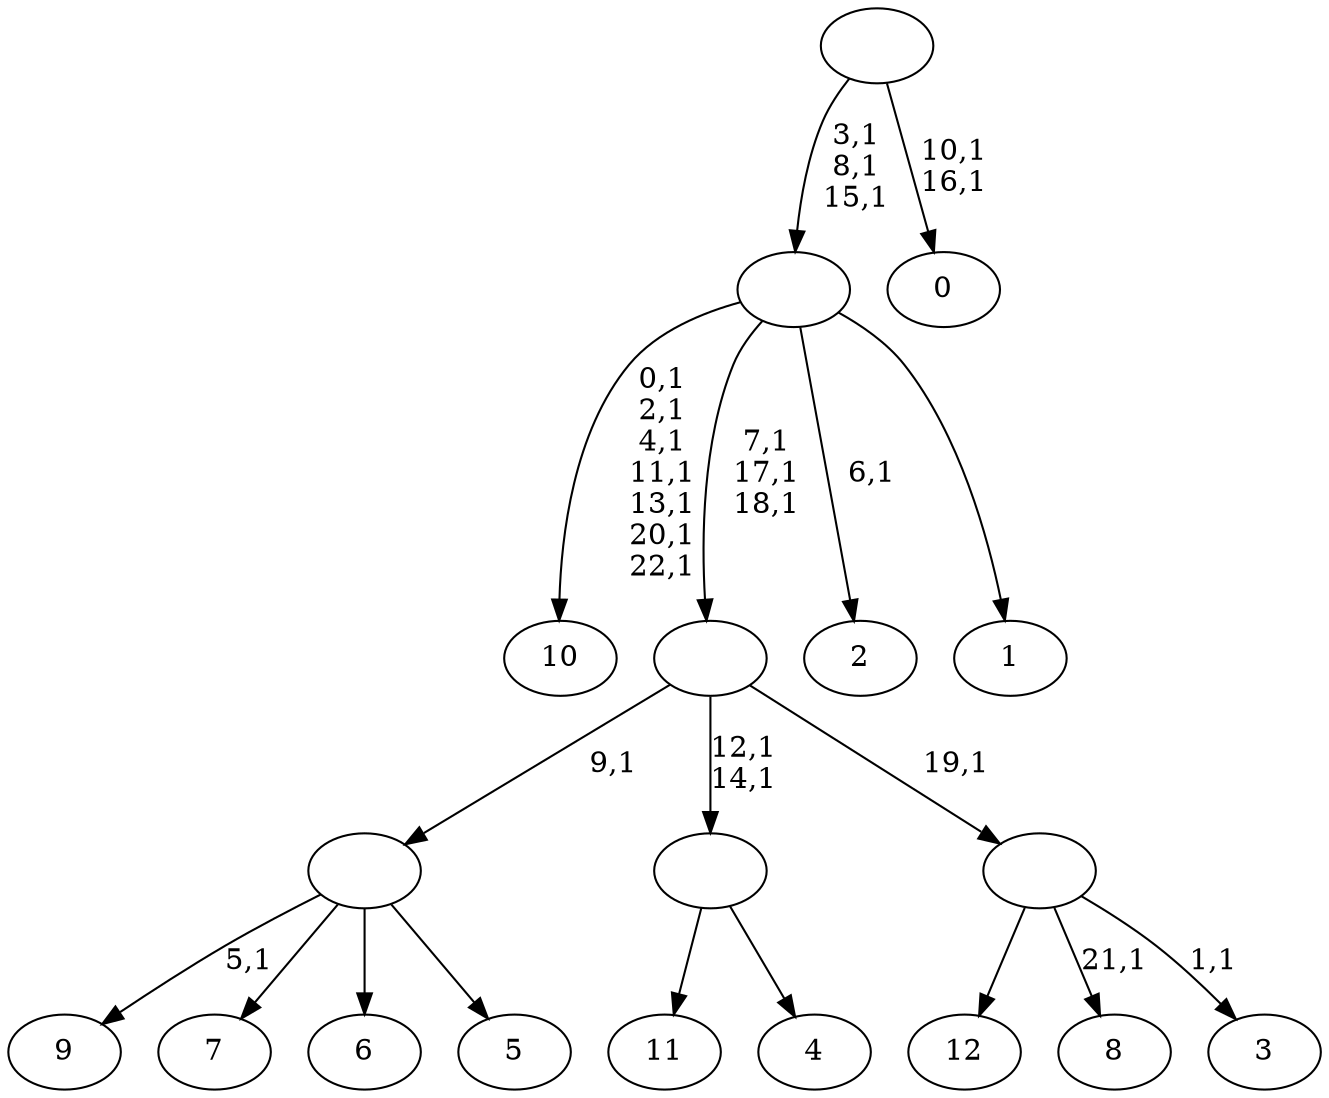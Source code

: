 digraph T {
	36 [label="12"]
	35 [label="11"]
	34 [label="10"]
	26 [label="9"]
	24 [label="8"]
	22 [label="7"]
	21 [label="6"]
	20 [label="5"]
	19 [label=""]
	18 [label="4"]
	17 [label=""]
	15 [label="3"]
	13 [label=""]
	12 [label=""]
	9 [label="2"]
	7 [label="1"]
	6 [label=""]
	3 [label="0"]
	0 [label=""]
	19 -> 26 [label="5,1"]
	19 -> 22 [label=""]
	19 -> 21 [label=""]
	19 -> 20 [label=""]
	17 -> 35 [label=""]
	17 -> 18 [label=""]
	13 -> 15 [label="1,1"]
	13 -> 24 [label="21,1"]
	13 -> 36 [label=""]
	12 -> 17 [label="12,1\n14,1"]
	12 -> 19 [label="9,1"]
	12 -> 13 [label="19,1"]
	6 -> 9 [label="6,1"]
	6 -> 12 [label="7,1\n17,1\n18,1"]
	6 -> 34 [label="0,1\n2,1\n4,1\n11,1\n13,1\n20,1\n22,1"]
	6 -> 7 [label=""]
	0 -> 3 [label="10,1\n16,1"]
	0 -> 6 [label="3,1\n8,1\n15,1"]
}
